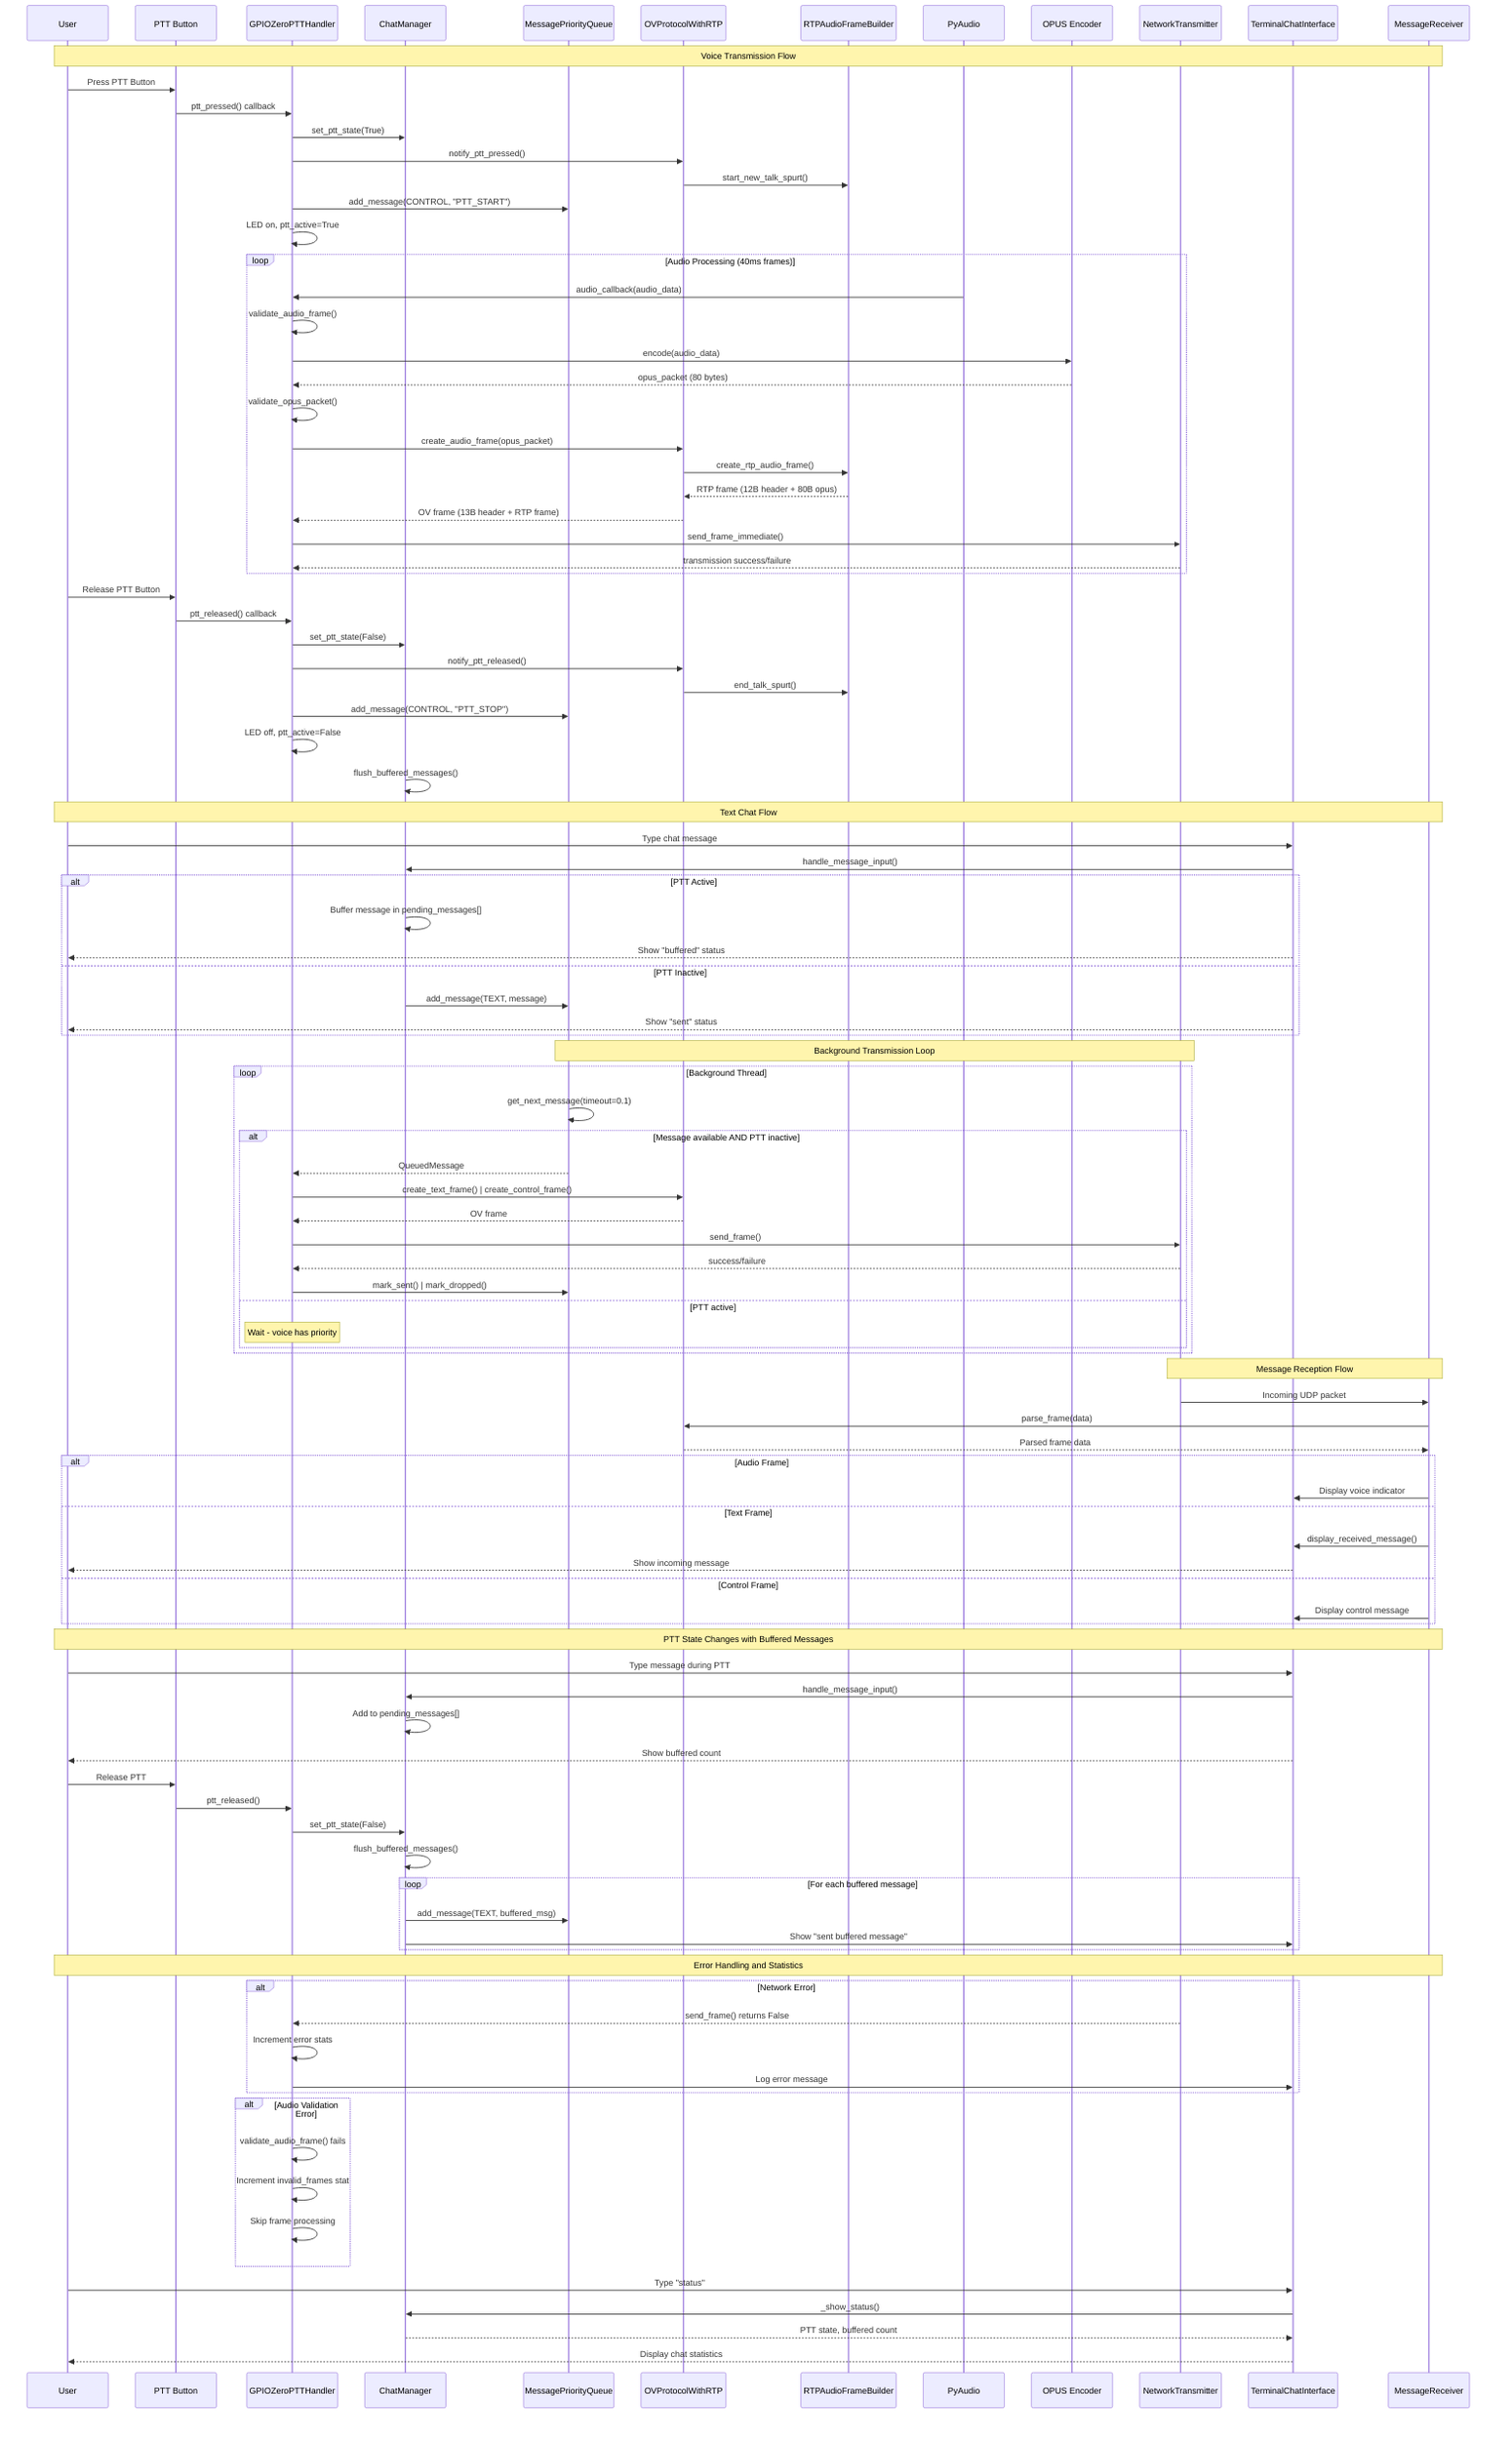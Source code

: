 sequenceDiagram
    participant User
    participant PTT as PTT Button
    participant GPIO as GPIOZeroPTTHandler
    participant Chat as ChatManager
    participant Queue as MessagePriorityQueue
    participant Protocol as OVProtocolWithRTP
    participant RTP as RTPAudioFrameBuilder
    participant Audio as PyAudio
    participant Encoder as OPUS Encoder
    participant Network as NetworkTransmitter
    participant Terminal as TerminalChatInterface
    participant Receiver as MessageReceiver

    Note over User, Receiver: Voice Transmission Flow

    User->>PTT: Press PTT Button
    PTT->>GPIO: ptt_pressed() callback
    GPIO->>Chat: set_ptt_state(True)
    GPIO->>Protocol: notify_ptt_pressed()
    Protocol->>RTP: start_new_talk_spurt()
    GPIO->>Queue: add_message(CONTROL, "PTT_START")
    GPIO->>GPIO: LED on, ptt_active=True

    loop Audio Processing (40ms frames)
        Audio->>GPIO: audio_callback(audio_data)
        GPIO->>GPIO: validate_audio_frame()
        GPIO->>Encoder: encode(audio_data)
        Encoder-->>GPIO: opus_packet (80 bytes)
        GPIO->>GPIO: validate_opus_packet()
        GPIO->>Protocol: create_audio_frame(opus_packet)
        Protocol->>RTP: create_rtp_audio_frame()
        RTP-->>Protocol: RTP frame (12B header + 80B opus)
        Protocol-->>GPIO: OV frame (13B header + RTP frame)
        GPIO->>Network: send_frame_immediate()
        Network-->>GPIO: transmission success/failure
    end

    User->>PTT: Release PTT Button
    PTT->>GPIO: ptt_released() callback
    GPIO->>Chat: set_ptt_state(False)
    GPIO->>Protocol: notify_ptt_released()
    Protocol->>RTP: end_talk_spurt()
    GPIO->>Queue: add_message(CONTROL, "PTT_STOP")
    GPIO->>GPIO: LED off, ptt_active=False
    Chat->>Chat: flush_buffered_messages()

    Note over User, Receiver: Text Chat Flow

    User->>Terminal: Type chat message
    Terminal->>Chat: handle_message_input()
    
    alt PTT Active
        Chat->>Chat: Buffer message in pending_messages[]
        Terminal-->>User: Show "buffered" status
    else PTT Inactive
        Chat->>Queue: add_message(TEXT, message)
        Terminal-->>User: Show "sent" status
    end

    Note over Queue, Network: Background Transmission Loop

    loop Background Thread
        Queue->>Queue: get_next_message(timeout=0.1)
        alt Message available AND PTT inactive
            Queue-->>GPIO: QueuedMessage
            GPIO->>Protocol: create_text_frame() | create_control_frame()
            Protocol-->>GPIO: OV frame
            GPIO->>Network: send_frame()
            Network-->>GPIO: success/failure
            GPIO->>Queue: mark_sent() | mark_dropped()
        else PTT active
            Note over GPIO: Wait - voice has priority
        end
    end

    Note over Network, Receiver: Message Reception Flow

    Network->>Receiver: Incoming UDP packet
    Receiver->>Protocol: parse_frame(data)
    Protocol-->>Receiver: Parsed frame data
    
    alt Audio Frame
        Receiver->>Terminal: Display voice indicator
    else Text Frame
        Receiver->>Terminal: display_received_message()
        Terminal-->>User: Show incoming message
    else Control Frame
        Receiver->>Terminal: Display control message
    end

    Note over User, Receiver: PTT State Changes with Buffered Messages

    User->>Terminal: Type message during PTT
    Terminal->>Chat: handle_message_input()
    Chat->>Chat: Add to pending_messages[]
    Terminal-->>User: Show buffered count

    User->>PTT: Release PTT
    PTT->>GPIO: ptt_released()
    GPIO->>Chat: set_ptt_state(False)
    Chat->>Chat: flush_buffered_messages()
    
    loop For each buffered message
        Chat->>Queue: add_message(TEXT, buffered_msg)
        Chat->>Terminal: Show "sent buffered message"
    end

    Note over User, Receiver: Error Handling and Statistics

    alt Network Error
        Network-->>GPIO: send_frame() returns False
        GPIO->>GPIO: Increment error stats
        GPIO->>Terminal: Log error message
    end

    alt Audio Validation Error
        GPIO->>GPIO: validate_audio_frame() fails
        GPIO->>GPIO: Increment invalid_frames stat
        GPIO->>GPIO: Skip frame processing
    end

    User->>Terminal: Type "status"
    Terminal->>Chat: _show_status()
    Chat-->>Terminal: PTT state, buffered count
    Terminal-->>User: Display chat statistics